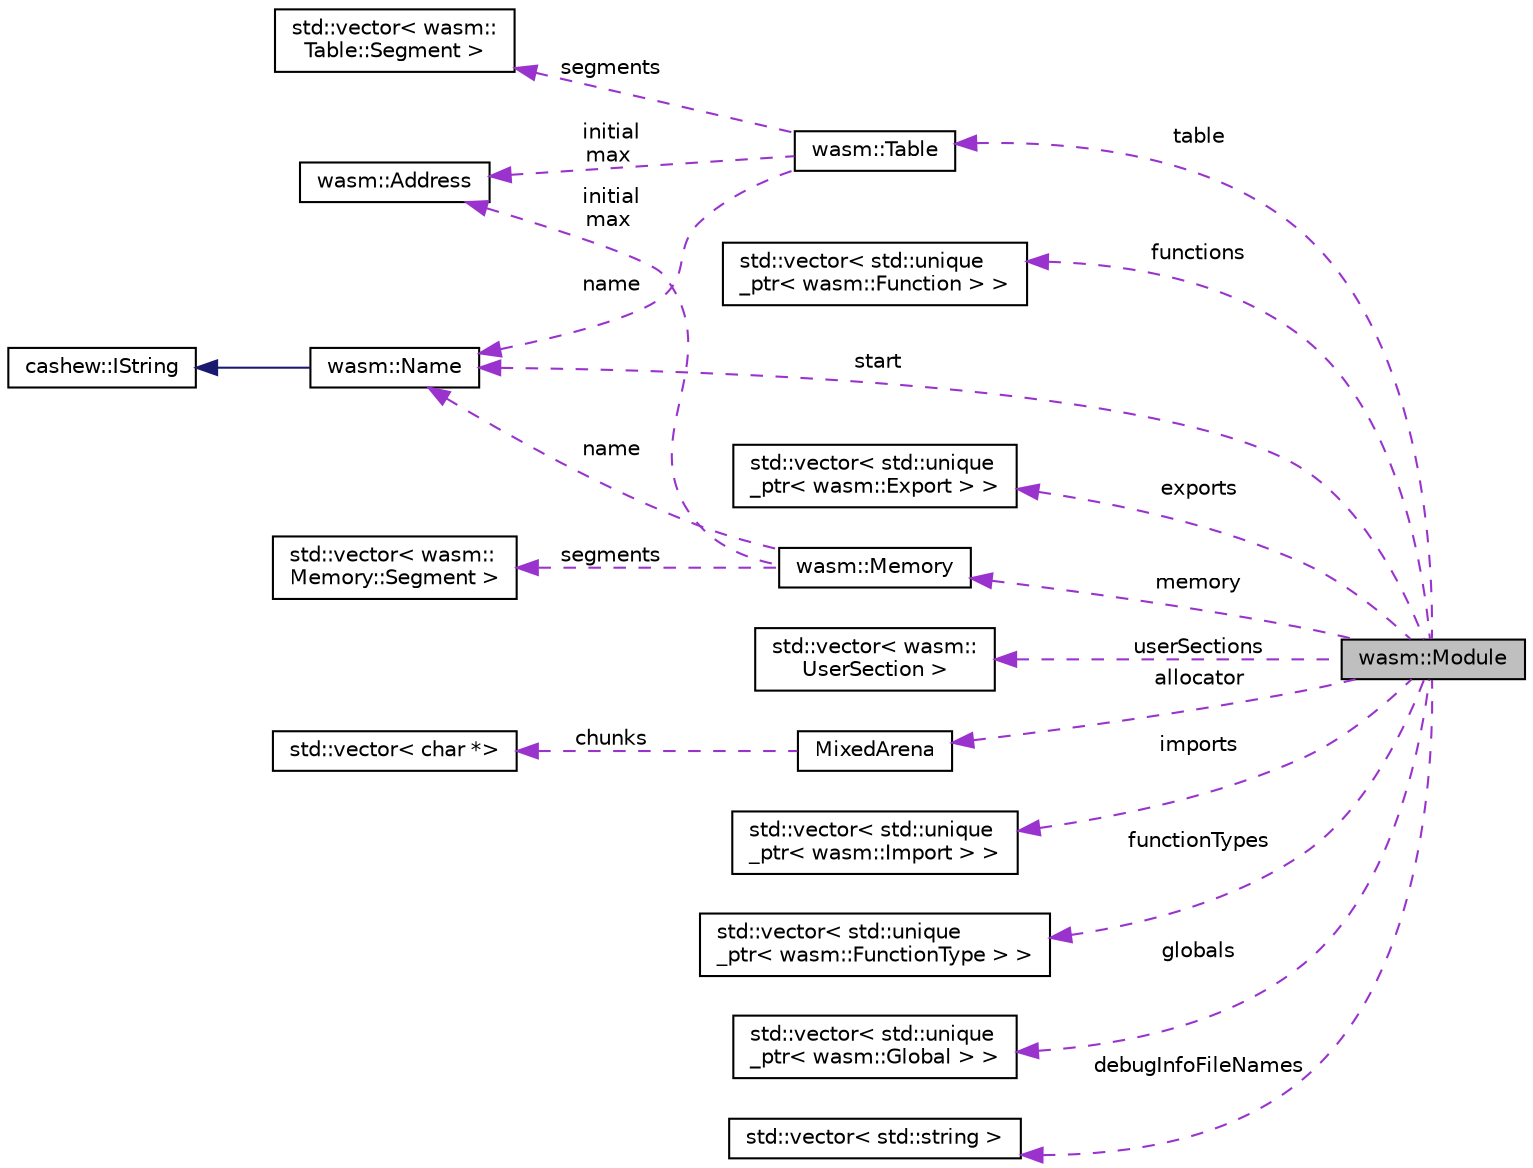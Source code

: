 digraph "wasm::Module"
{
  edge [fontname="Helvetica",fontsize="10",labelfontname="Helvetica",labelfontsize="10"];
  node [fontname="Helvetica",fontsize="10",shape=record];
  rankdir="LR";
  Node1 [label="wasm::Module",height=0.2,width=0.4,color="black", fillcolor="grey75", style="filled", fontcolor="black"];
  Node2 -> Node1 [dir="back",color="darkorchid3",fontsize="10",style="dashed",label=" start" ];
  Node2 [label="wasm::Name",height=0.2,width=0.4,color="black", fillcolor="white", style="filled",URL="$structwasm_1_1_name.html"];
  Node3 -> Node2 [dir="back",color="midnightblue",fontsize="10",style="solid"];
  Node3 [label="cashew::IString",height=0.2,width=0.4,color="black", fillcolor="white", style="filled",URL="$structcashew_1_1_i_string.html"];
  Node4 -> Node1 [dir="back",color="darkorchid3",fontsize="10",style="dashed",label=" functions" ];
  Node4 [label="std::vector\< std::unique\l_ptr\< wasm::Function \> \>",height=0.2,width=0.4,color="black", fillcolor="white", style="filled",URL="$classstd_1_1vector.html"];
  Node5 -> Node1 [dir="back",color="darkorchid3",fontsize="10",style="dashed",label=" memory" ];
  Node5 [label="wasm::Memory",height=0.2,width=0.4,color="black", fillcolor="white", style="filled",URL="$classwasm_1_1_memory.html"];
  Node2 -> Node5 [dir="back",color="darkorchid3",fontsize="10",style="dashed",label=" name" ];
  Node6 -> Node5 [dir="back",color="darkorchid3",fontsize="10",style="dashed",label=" initial\nmax" ];
  Node6 [label="wasm::Address",height=0.2,width=0.4,color="black", fillcolor="white", style="filled",URL="$structwasm_1_1_address.html"];
  Node7 -> Node5 [dir="back",color="darkorchid3",fontsize="10",style="dashed",label=" segments" ];
  Node7 [label="std::vector\< wasm::\lMemory::Segment \>",height=0.2,width=0.4,color="black", fillcolor="white", style="filled",URL="$classstd_1_1vector.html"];
  Node8 -> Node1 [dir="back",color="darkorchid3",fontsize="10",style="dashed",label=" exports" ];
  Node8 [label="std::vector\< std::unique\l_ptr\< wasm::Export \> \>",height=0.2,width=0.4,color="black", fillcolor="white", style="filled",URL="$classstd_1_1vector.html"];
  Node9 -> Node1 [dir="back",color="darkorchid3",fontsize="10",style="dashed",label=" table" ];
  Node9 [label="wasm::Table",height=0.2,width=0.4,color="black", fillcolor="white", style="filled",URL="$classwasm_1_1_table.html"];
  Node10 -> Node9 [dir="back",color="darkorchid3",fontsize="10",style="dashed",label=" segments" ];
  Node10 [label="std::vector\< wasm::\lTable::Segment \>",height=0.2,width=0.4,color="black", fillcolor="white", style="filled",URL="$classstd_1_1vector.html"];
  Node2 -> Node9 [dir="back",color="darkorchid3",fontsize="10",style="dashed",label=" name" ];
  Node6 -> Node9 [dir="back",color="darkorchid3",fontsize="10",style="dashed",label=" initial\nmax" ];
  Node11 -> Node1 [dir="back",color="darkorchid3",fontsize="10",style="dashed",label=" userSections" ];
  Node11 [label="std::vector\< wasm::\lUserSection \>",height=0.2,width=0.4,color="black", fillcolor="white", style="filled",URL="$classstd_1_1vector.html"];
  Node12 -> Node1 [dir="back",color="darkorchid3",fontsize="10",style="dashed",label=" allocator" ];
  Node12 [label="MixedArena",height=0.2,width=0.4,color="black", fillcolor="white", style="filled",URL="$struct_mixed_arena.html"];
  Node13 -> Node12 [dir="back",color="darkorchid3",fontsize="10",style="dashed",label=" chunks" ];
  Node13 [label="std::vector\< char *\>",height=0.2,width=0.4,color="black", fillcolor="white", style="filled",URL="$classstd_1_1vector.html"];
  Node14 -> Node1 [dir="back",color="darkorchid3",fontsize="10",style="dashed",label=" imports" ];
  Node14 [label="std::vector\< std::unique\l_ptr\< wasm::Import \> \>",height=0.2,width=0.4,color="black", fillcolor="white", style="filled",URL="$classstd_1_1vector.html"];
  Node15 -> Node1 [dir="back",color="darkorchid3",fontsize="10",style="dashed",label=" functionTypes" ];
  Node15 [label="std::vector\< std::unique\l_ptr\< wasm::FunctionType \> \>",height=0.2,width=0.4,color="black", fillcolor="white", style="filled",URL="$classstd_1_1vector.html"];
  Node16 -> Node1 [dir="back",color="darkorchid3",fontsize="10",style="dashed",label=" globals" ];
  Node16 [label="std::vector\< std::unique\l_ptr\< wasm::Global \> \>",height=0.2,width=0.4,color="black", fillcolor="white", style="filled",URL="$classstd_1_1vector.html"];
  Node17 -> Node1 [dir="back",color="darkorchid3",fontsize="10",style="dashed",label=" debugInfoFileNames" ];
  Node17 [label="std::vector\< std::string \>",height=0.2,width=0.4,color="black", fillcolor="white", style="filled",URL="$classstd_1_1vector.html"];
}
